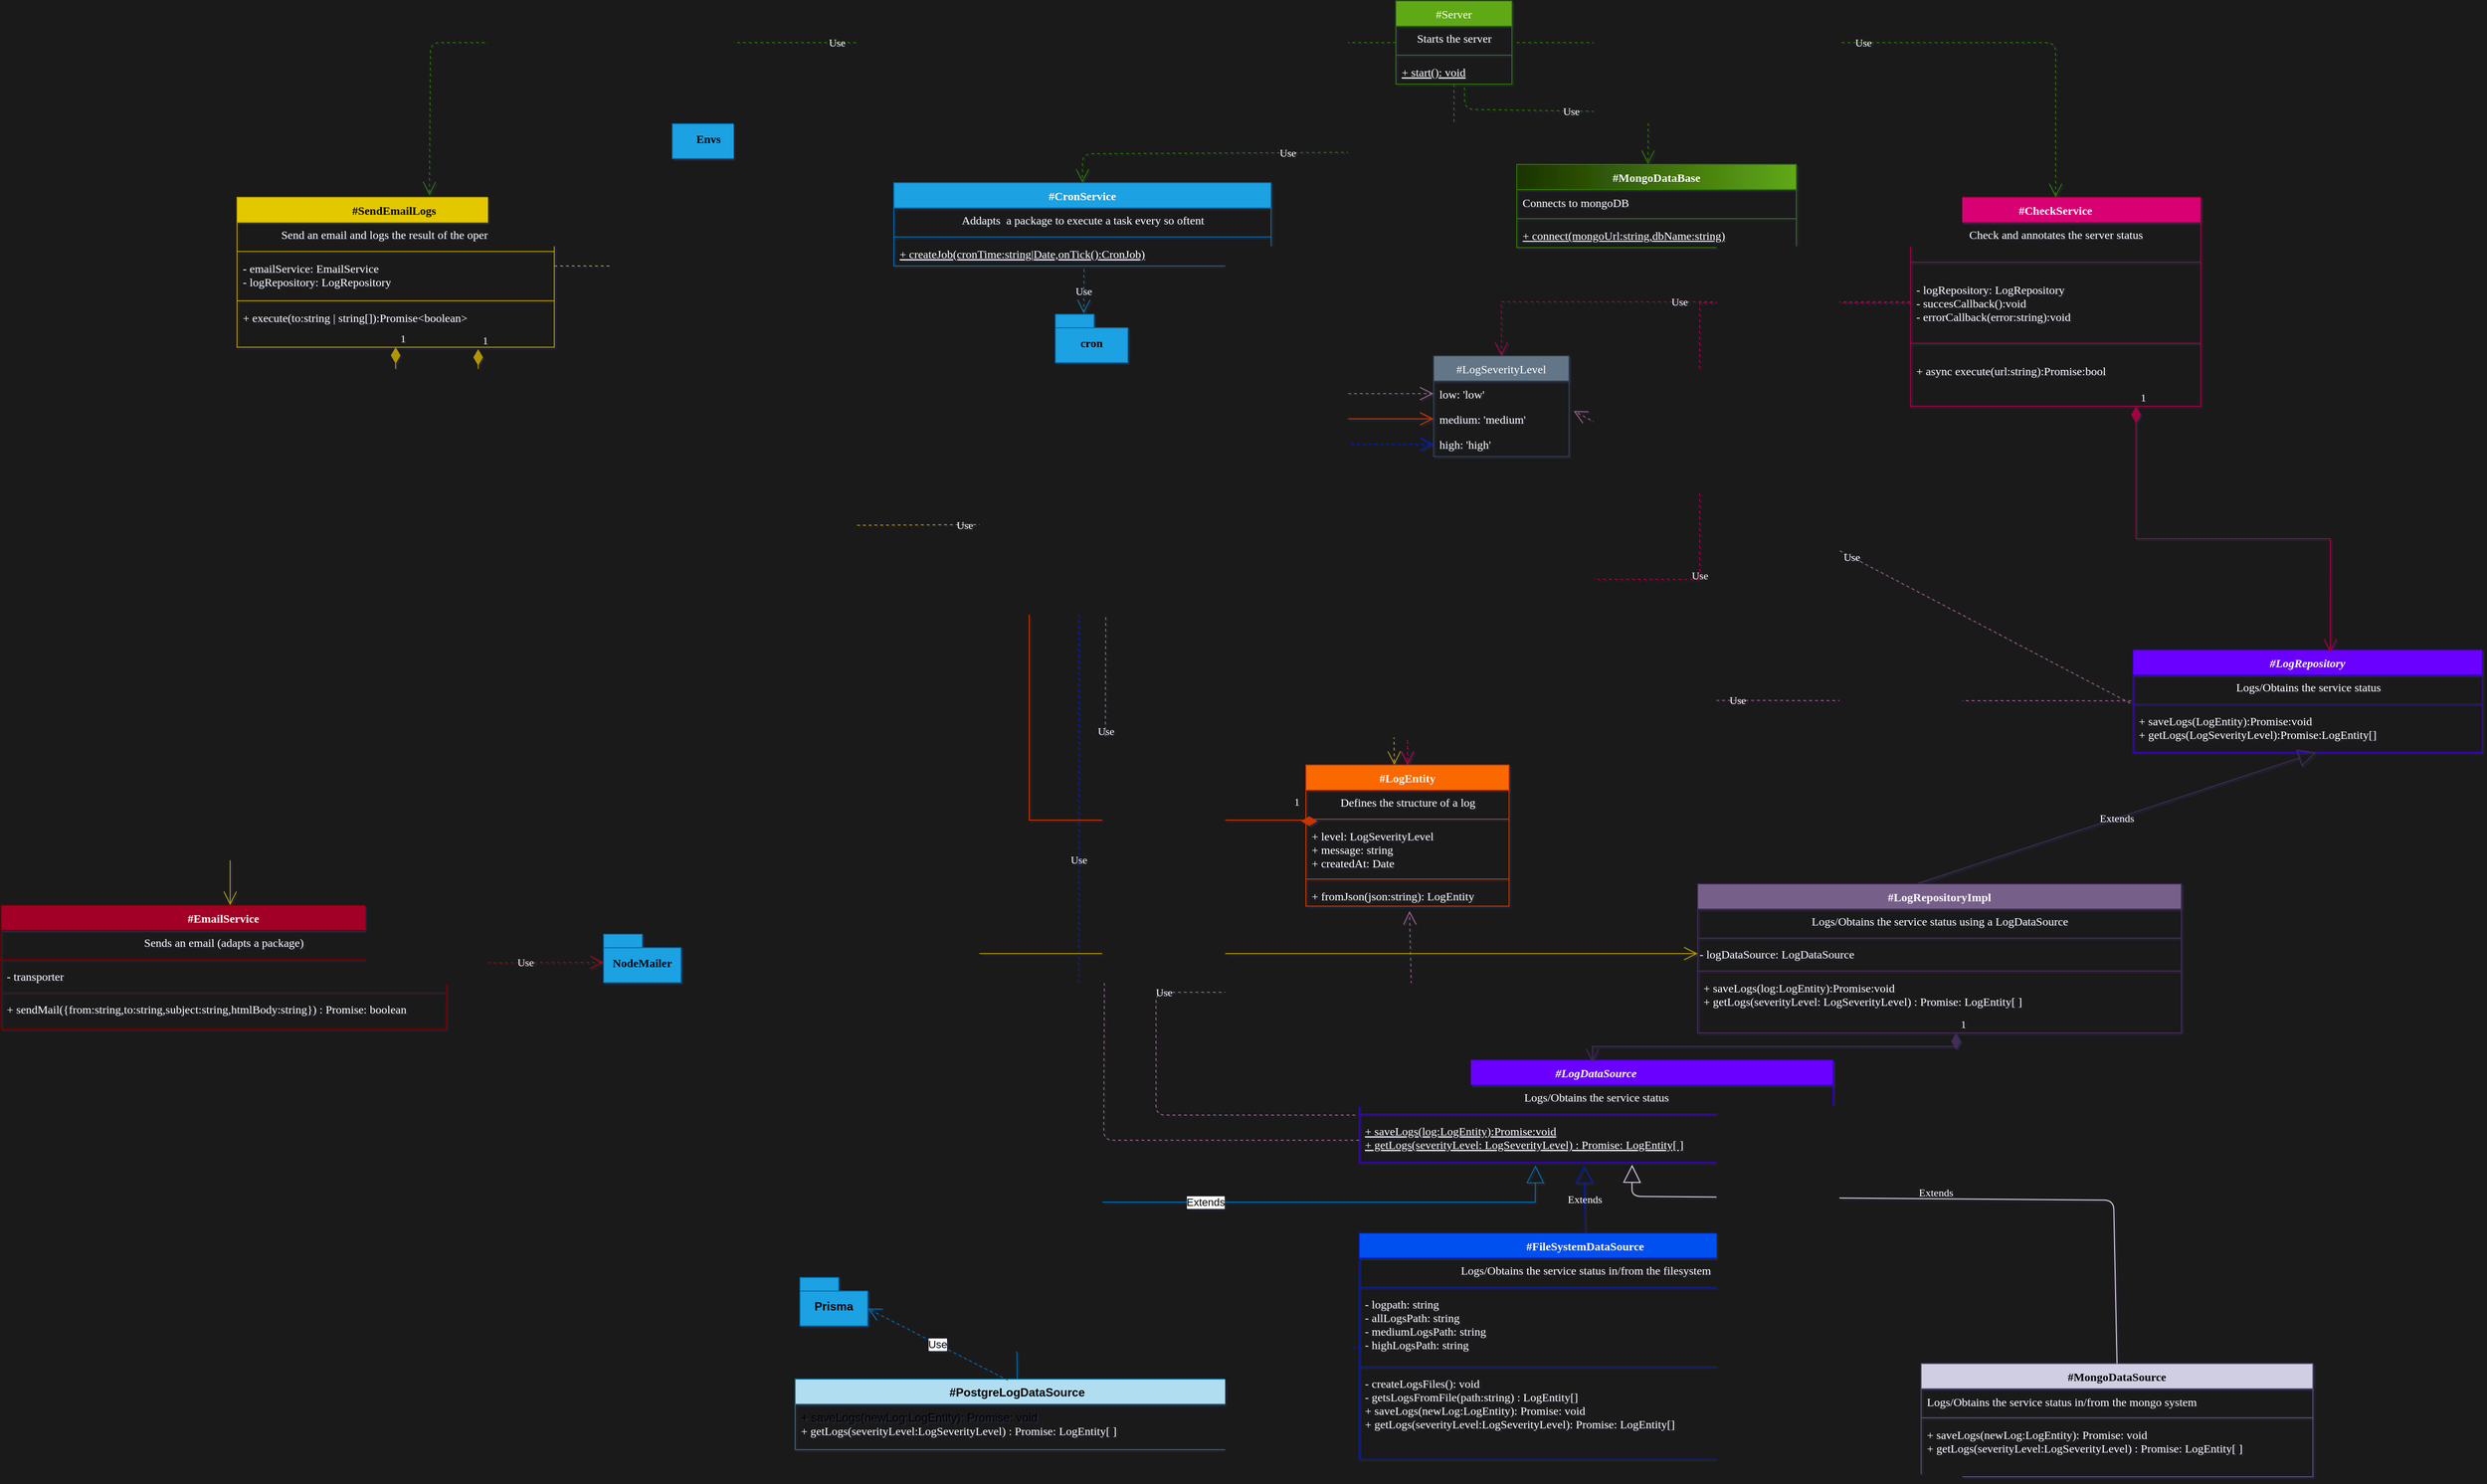 <mxfile version="23.0.2" type="device">
  <diagram id="Fn2GvNRN-7Ruor7nib-z" name="Page-1">
    <mxGraphModel dx="2338" dy="1322" grid="0" gridSize="10" guides="1" tooltips="1" connect="1" arrows="1" fold="1" page="1" pageScale="5" pageWidth="827" pageHeight="1169" background="#1A1A1A" math="0" shadow="1">
      <root>
        <mxCell id="0" />
        <mxCell id="1" parent="0" />
        <mxCell id="10" value="#Server" style="swimlane;fontStyle=0;align=center;verticalAlign=top;childLayout=stackLayout;horizontal=1;startSize=26;horizontalStack=0;resizeParent=1;resizeParentMax=0;resizeLast=0;collapsible=1;marginBottom=0;fontFamily=Poppins;swimlaneFillColor=none;fillColor=#60a917;strokeColor=#2D7600;fontColor=#FFFFFF;labelBackgroundColor=none;" parent="1" vertex="1">
          <mxGeometry x="1518" y="37" width="120" height="86" as="geometry" />
        </mxCell>
        <mxCell id="IJroMuunzUhZvWGr_YRf-91" value="Starts the server" style="text;html=1;align=center;verticalAlign=middle;resizable=0;points=[];autosize=1;strokeColor=none;fillColor=none;fontFamily=Poppins;labelBackgroundColor=none;fontColor=#FFFFFF;" parent="10" vertex="1">
          <mxGeometry y="26" width="120" height="26" as="geometry" />
        </mxCell>
        <mxCell id="12" value="" style="line;strokeWidth=1;align=left;verticalAlign=middle;spacingTop=-1;spacingLeft=3;spacingRight=3;rotatable=0;labelPosition=right;points=[];portConstraint=eastwest;fontFamily=Poppins;swimlaneFillColor=none;fontStyle=0;fontColor=#ffffff;labelBackgroundColor=none;fillColor=#60a917;strokeColor=#2D7600;" parent="10" vertex="1">
          <mxGeometry y="52" width="120" height="8" as="geometry" />
        </mxCell>
        <mxCell id="13" value="+ start(): void" style="text;align=left;verticalAlign=middle;spacingLeft=4;spacingRight=4;overflow=hidden;rotatable=0;points=[[0,0.5],[1,0.5]];portConstraint=eastwest;fontFamily=Poppins;swimlaneFillColor=none;fontStyle=4;fontColor=#FFFFFF;labelBackgroundColor=none;" parent="10" vertex="1">
          <mxGeometry y="60" width="120" height="26" as="geometry" />
        </mxCell>
        <mxCell id="18" value="#CronService" style="swimlane;fontStyle=1;align=center;verticalAlign=top;childLayout=stackLayout;horizontal=1;startSize=26;horizontalStack=0;resizeParent=1;resizeParentMax=0;resizeLast=0;collapsible=1;marginBottom=0;fontFamily=Poppins;swimlaneFillColor=none;fontColor=#ffffff;fillColor=#1ba1e2;strokeColor=#006EAF;labelBackgroundColor=none;" parent="1" vertex="1">
          <mxGeometry x="999" y="225" width="390" height="86" as="geometry" />
        </mxCell>
        <mxCell id="IJroMuunzUhZvWGr_YRf-92" value="Addapts&amp;nbsp; a package to execute a task every so oftent" style="text;html=1;align=center;verticalAlign=middle;resizable=0;points=[];autosize=1;strokeColor=none;fillColor=none;fontFamily=Poppins;labelBackgroundColor=none;fontColor=#FFFFFF;" parent="18" vertex="1">
          <mxGeometry y="26" width="390" height="26" as="geometry" />
        </mxCell>
        <mxCell id="19" value="" style="line;strokeWidth=1;align=left;verticalAlign=middle;spacingTop=-1;spacingLeft=3;spacingRight=3;rotatable=0;labelPosition=right;points=[];portConstraint=eastwest;fontFamily=Poppins;swimlaneFillColor=none;fontStyle=0;fontColor=#ffffff;labelBackgroundColor=none;fillColor=#1ba1e2;strokeColor=#006EAF;" parent="18" vertex="1">
          <mxGeometry y="52" width="390" height="8" as="geometry" />
        </mxCell>
        <mxCell id="20" value="+ createJob(cronTime:string|Date,onTick():CronJob)" style="text;align=left;verticalAlign=middle;spacingLeft=4;spacingRight=4;overflow=hidden;rotatable=0;points=[[0,0.5],[1,0.5]];portConstraint=eastwest;fontFamily=Poppins;swimlaneFillColor=none;fontStyle=4;fontColor=#FFFFFF;labelBackgroundColor=none;" parent="18" vertex="1">
          <mxGeometry y="60" width="390" height="26" as="geometry" />
        </mxCell>
        <mxCell id="CrihVLw94ubs6sPRbUDU-20" value="&lt;font&gt;Use&lt;/font&gt;" style="endArrow=open;endSize=12;dashed=1;html=1;fontFamily=Poppins;exitX=0.5;exitY=1;exitDx=0;exitDy=0;entryX=0.5;entryY=0;entryDx=0;entryDy=0;fontColor=#FFFFFF;fillColor=#60a917;strokeColor=#2D7600;labelBackgroundColor=none;" parent="1" source="10" target="18" edge="1">
          <mxGeometry width="160" relative="1" as="geometry">
            <mxPoint x="1465" y="510" as="sourcePoint" />
            <mxPoint x="1385" y="420" as="targetPoint" />
            <Array as="points">
              <mxPoint x="1578" y="193" />
              <mxPoint x="1194" y="195" />
            </Array>
          </mxGeometry>
        </mxCell>
        <mxCell id="CrihVLw94ubs6sPRbUDU-25" value="#CheckService" style="swimlane;fontStyle=1;align=center;verticalAlign=middle;childLayout=stackLayout;horizontal=1;startSize=26;horizontalStack=0;resizeParent=1;resizeParentMax=0;resizeLast=0;collapsible=1;marginBottom=0;fontFamily=Poppins;fillColor=#d80073;strokeColor=#A50040;labelBackgroundColor=none;fontColor=#FFFFFF;" parent="1" vertex="1">
          <mxGeometry x="2050" y="240" width="300" height="216" as="geometry" />
        </mxCell>
        <mxCell id="IJroMuunzUhZvWGr_YRf-109" value="Check and annotates the server status" style="text;html=1;align=center;verticalAlign=middle;resizable=0;points=[];autosize=1;strokeColor=none;fillColor=none;fontFamily=Poppins;labelBackgroundColor=none;fontColor=#FFFFFF;" parent="CrihVLw94ubs6sPRbUDU-25" vertex="1">
          <mxGeometry y="26" width="300" height="26" as="geometry" />
        </mxCell>
        <mxCell id="IJroMuunzUhZvWGr_YRf-111" value="" style="line;strokeWidth=1;align=left;verticalAlign=middle;spacingTop=-1;spacingLeft=3;spacingRight=3;rotatable=0;labelPosition=right;points=[];portConstraint=eastwest;fontFamily=Poppins;fontColor=#ffffff;labelBackgroundColor=none;fillColor=#d80073;strokeColor=#A50040;" parent="CrihVLw94ubs6sPRbUDU-25" vertex="1">
          <mxGeometry y="52" width="300" height="30" as="geometry" />
        </mxCell>
        <mxCell id="CrihVLw94ubs6sPRbUDU-26" value="- logRepository: LogRepository&#xa;- succesCallback():void&#xa;- errorCallback(error:string):void&#xa;" style="text;align=left;verticalAlign=top;spacingLeft=4;spacingRight=4;overflow=hidden;rotatable=0;points=[[0,0.5],[1,0.5]];portConstraint=eastwest;fontFamily=Poppins;fontColor=#FFFFFF;labelBackgroundColor=none;" parent="CrihVLw94ubs6sPRbUDU-25" vertex="1">
          <mxGeometry y="82" width="300" height="54" as="geometry" />
        </mxCell>
        <mxCell id="CrihVLw94ubs6sPRbUDU-27" value="" style="line;strokeWidth=1;align=left;verticalAlign=middle;spacingTop=-1;spacingLeft=3;spacingRight=3;rotatable=0;labelPosition=right;points=[];portConstraint=eastwest;fontFamily=Poppins;fontColor=#ffffff;labelBackgroundColor=none;fillColor=#d80073;strokeColor=#A50040;" parent="CrihVLw94ubs6sPRbUDU-25" vertex="1">
          <mxGeometry y="136" width="300" height="30" as="geometry" />
        </mxCell>
        <mxCell id="CrihVLw94ubs6sPRbUDU-28" value="+ async execute(url:string):Promise:bool " style="text;align=left;verticalAlign=top;spacingLeft=4;spacingRight=4;overflow=hidden;rotatable=0;points=[[0,0.5],[1,0.5]];portConstraint=eastwest;fontFamily=Poppins;fontColor=#FFFFFF;labelBackgroundColor=none;" parent="CrihVLw94ubs6sPRbUDU-25" vertex="1">
          <mxGeometry y="166" width="300" height="50" as="geometry" />
        </mxCell>
        <mxCell id="29" value="#LogRepository&#xa;" style="swimlane;fontStyle=3;align=center;verticalAlign=top;childLayout=stackLayout;horizontal=1;startSize=26;horizontalStack=0;resizeParent=1;resizeParentMax=0;resizeLast=0;collapsible=1;marginBottom=0;fontFamily=Poppins;fillColor=#6a00ff;fontColor=#FFFFFF;strokeColor=#3700CC;labelBackgroundColor=none;" parent="1" vertex="1">
          <mxGeometry x="2280" y="708" width="361" height="106" as="geometry" />
        </mxCell>
        <mxCell id="IJroMuunzUhZvWGr_YRf-113" value="Logs/Obtains the service status" style="text;html=1;align=center;verticalAlign=middle;resizable=0;points=[];autosize=1;strokeColor=none;fillColor=none;fontFamily=Poppins;labelBackgroundColor=none;fontColor=#FFFFFF;" parent="29" vertex="1">
          <mxGeometry y="26" width="361" height="26" as="geometry" />
        </mxCell>
        <mxCell id="31" value="" style="line;strokeWidth=1;align=left;verticalAlign=middle;spacingTop=-1;spacingLeft=3;spacingRight=3;rotatable=0;labelPosition=right;points=[];portConstraint=eastwest;fontFamily=Poppins;fontColor=#ffffff;labelBackgroundColor=none;fillColor=#6a00ff;strokeColor=#3700CC;" parent="29" vertex="1">
          <mxGeometry y="52" width="361" height="8" as="geometry" />
        </mxCell>
        <mxCell id="32" value="+ saveLogs(LogEntity):Promise:void&#xa;+ getLogs(LogSeverityLevel):Promise:LogEntity[]" style="text;align=left;verticalAlign=top;spacingLeft=4;spacingRight=4;overflow=hidden;rotatable=0;points=[[0,0.5],[1,0.5]];portConstraint=eastwest;fontFamily=Poppins;fontColor=#FFFFFF;labelBackgroundColor=none;" parent="29" vertex="1">
          <mxGeometry y="60" width="361" height="46" as="geometry" />
        </mxCell>
        <mxCell id="33" value="#LogEntity" style="swimlane;fontStyle=1;align=center;verticalAlign=top;childLayout=stackLayout;horizontal=1;startSize=26;horizontalStack=0;resizeParent=1;resizeParentMax=0;resizeLast=0;collapsible=1;marginBottom=0;fontFamily=Poppins;fontColor=#FFFFFF;fillColor=#fa6800;strokeColor=#C73500;labelBackgroundColor=none;" parent="1" vertex="1">
          <mxGeometry x="1425" y="827" width="210" height="146" as="geometry">
            <mxRectangle x="1240" y="790" width="110" height="30" as="alternateBounds" />
          </mxGeometry>
        </mxCell>
        <mxCell id="IJroMuunzUhZvWGr_YRf-120" value="Defines the structure of a log" style="text;html=1;align=center;verticalAlign=middle;resizable=0;points=[];autosize=1;strokeColor=none;fillColor=none;fontFamily=Poppins;labelBackgroundColor=none;fontColor=#FFFFFF;" parent="33" vertex="1">
          <mxGeometry y="26" width="210" height="26" as="geometry" />
        </mxCell>
        <mxCell id="IJroMuunzUhZvWGr_YRf-121" value="" style="line;strokeWidth=1;align=left;verticalAlign=middle;spacingTop=-1;spacingLeft=3;spacingRight=3;rotatable=0;labelPosition=right;points=[];portConstraint=eastwest;fontFamily=Poppins;fontColor=#000000;labelBackgroundColor=none;fillColor=#fa6800;strokeColor=#C73500;" parent="33" vertex="1">
          <mxGeometry y="52" width="210" height="8" as="geometry" />
        </mxCell>
        <mxCell id="34" value="+ level: LogSeverityLevel&#xa;+ message: string&#xa;+ createdAt: Date " style="text;align=left;verticalAlign=top;spacingLeft=4;spacingRight=4;overflow=hidden;rotatable=0;points=[[0,0.5],[1,0.5]];portConstraint=eastwest;fontFamily=Poppins;fontColor=#FFFFFF;labelBackgroundColor=none;" parent="33" vertex="1">
          <mxGeometry y="60" width="210" height="54" as="geometry" />
        </mxCell>
        <mxCell id="35" value="" style="line;strokeWidth=1;align=left;verticalAlign=middle;spacingTop=-1;spacingLeft=3;spacingRight=3;rotatable=0;labelPosition=right;points=[];portConstraint=eastwest;fontFamily=Poppins;fontColor=#000000;labelBackgroundColor=none;fillColor=#fa6800;strokeColor=#C73500;" parent="33" vertex="1">
          <mxGeometry y="114" width="210" height="8" as="geometry" />
        </mxCell>
        <mxCell id="36" value="+ fromJson(json:string): LogEntity" style="text;align=left;verticalAlign=top;spacingLeft=4;spacingRight=4;overflow=hidden;rotatable=0;points=[[0,0.5],[1,0.5]];portConstraint=eastwest;fontFamily=Poppins;fontColor=#FFFFFF;labelBackgroundColor=none;" parent="33" vertex="1">
          <mxGeometry y="122" width="210" height="24" as="geometry" />
        </mxCell>
        <mxCell id="37" value="&lt;font style=&quot;&quot;&gt;Use&lt;/font&gt;" style="endArrow=open;endSize=12;dashed=1;html=1;exitX=-0.005;exitY=1.023;exitDx=0;exitDy=0;entryX=0.5;entryY=0;entryDx=0;entryDy=0;fontFamily=Poppins;fontColor=#FFFFFF;fillColor=#e6d0de;strokeColor=#996185;labelBackgroundColor=none;gradientColor=#d5739d;exitPerimeter=0;" parent="1" source="IJroMuunzUhZvWGr_YRf-113" target="33" edge="1">
          <mxGeometry width="160" relative="1" as="geometry">
            <mxPoint x="1775" y="780" as="sourcePoint" />
            <mxPoint x="1580" y="820" as="targetPoint" />
            <Array as="points">
              <mxPoint x="1530" y="760" />
            </Array>
          </mxGeometry>
        </mxCell>
        <mxCell id="39" value="#LogSeverityLevel" style="swimlane;fontStyle=0;childLayout=stackLayout;horizontal=1;startSize=26;horizontalStack=0;resizeParent=1;resizeParentMax=0;resizeLast=0;collapsible=1;marginBottom=0;fontFamily=Poppins;align=center;fillColor=#647687;strokeColor=#314354;fontColor=#FFFFFF;labelBackgroundColor=none;" parent="1" vertex="1">
          <mxGeometry x="1557" y="404" width="140" height="104" as="geometry">
            <mxRectangle x="1200" y="608" width="160" height="30" as="alternateBounds" />
          </mxGeometry>
        </mxCell>
        <mxCell id="40" value="low: &#39;low&#39;" style="text;align=left;verticalAlign=top;spacingLeft=4;spacingRight=4;overflow=hidden;rotatable=0;points=[[0,0.5],[1,0.5]];portConstraint=eastwest;fontFamily=Poppins;fontColor=#FFFFFF;labelBackgroundColor=none;" parent="39" vertex="1">
          <mxGeometry y="26" width="140" height="26" as="geometry" />
        </mxCell>
        <mxCell id="41" value="medium: &#39;medium&#39;" style="text;align=left;verticalAlign=top;spacingLeft=4;spacingRight=4;overflow=hidden;rotatable=0;points=[[0,0.5],[1,0.5]];portConstraint=eastwest;fontFamily=Poppins;fontColor=#FFFFFF;labelBackgroundColor=none;" parent="39" vertex="1">
          <mxGeometry y="52" width="140" height="26" as="geometry" />
        </mxCell>
        <mxCell id="42" value="high: &#39;high&#39;" style="text;align=left;verticalAlign=top;spacingLeft=4;spacingRight=4;overflow=hidden;rotatable=0;points=[[0,0.5],[1,0.5]];portConstraint=eastwest;fontFamily=Poppins;fontColor=#FFFFFF;labelBackgroundColor=none;" parent="39" vertex="1">
          <mxGeometry y="78" width="140" height="26" as="geometry" />
        </mxCell>
        <mxCell id="54" value="&lt;font&gt;Use&lt;/font&gt;" style="endArrow=open;endSize=12;dashed=1;html=1;entryX=1.034;entryY=1.192;entryDx=0;entryDy=0;entryPerimeter=0;fontFamily=Poppins;fontColor=#FFFFFF;fillColor=#e6d0de;strokeColor=#996185;labelBackgroundColor=none;gradientColor=#d5739d;" parent="1" target="40" edge="1">
          <mxGeometry width="160" relative="1" as="geometry">
            <mxPoint x="2277" y="763" as="sourcePoint" />
            <mxPoint x="1360" y="780" as="targetPoint" />
          </mxGeometry>
        </mxCell>
        <mxCell id="61" value="#LogRepositoryImpl" style="swimlane;fontStyle=1;align=center;verticalAlign=top;childLayout=stackLayout;horizontal=1;startSize=26;horizontalStack=0;resizeParent=1;resizeParentMax=0;resizeLast=0;collapsible=1;marginBottom=0;fontFamily=Poppins;fillColor=#76608a;strokeColor=#432D57;fontColor=#FFFFFF;labelBackgroundColor=none;" parent="1" vertex="1">
          <mxGeometry x="1830" y="950" width="500" height="154" as="geometry">
            <mxRectangle x="1470" y="799" width="170" height="30" as="alternateBounds" />
          </mxGeometry>
        </mxCell>
        <mxCell id="IJroMuunzUhZvWGr_YRf-115" value="Logs/Obtains&amp;nbsp;the service status using a LogDataSource" style="text;html=1;align=center;verticalAlign=middle;resizable=0;points=[];autosize=1;strokeColor=none;fillColor=none;fontFamily=Poppins;labelBackgroundColor=none;fontColor=#FFFFFF;" parent="61" vertex="1">
          <mxGeometry y="26" width="500" height="26" as="geometry" />
        </mxCell>
        <mxCell id="IJroMuunzUhZvWGr_YRf-116" value="" style="line;strokeWidth=1;align=left;verticalAlign=middle;spacingTop=-1;spacingLeft=3;spacingRight=3;rotatable=0;labelPosition=right;points=[];portConstraint=eastwest;fontFamily=Poppins;fontColor=#ffffff;labelBackgroundColor=none;fillColor=#76608a;strokeColor=#432D57;" parent="61" vertex="1">
          <mxGeometry y="52" width="500" height="8" as="geometry" />
        </mxCell>
        <mxCell id="IJroMuunzUhZvWGr_YRf-114" value="- logDataSource: LogDataSource" style="text;html=1;align=left;verticalAlign=middle;resizable=0;points=[];autosize=1;strokeColor=none;fillColor=none;fontFamily=Poppins;labelBackgroundColor=none;fontColor=#FFFFFF;" parent="61" vertex="1">
          <mxGeometry y="60" width="500" height="26" as="geometry" />
        </mxCell>
        <mxCell id="63" value="" style="line;strokeWidth=1;align=left;verticalAlign=middle;spacingTop=-1;spacingLeft=3;spacingRight=3;rotatable=0;labelPosition=right;points=[];portConstraint=eastwest;fontFamily=Poppins;fontColor=#ffffff;labelBackgroundColor=none;fillColor=#76608a;strokeColor=#432D57;" parent="61" vertex="1">
          <mxGeometry y="86" width="500" height="8" as="geometry" />
        </mxCell>
        <mxCell id="64" value="+ saveLogs(log:LogEntity):Promise:void&#xa;+ getLogs(severityLevel: LogSeverityLevel) : Promise: LogEntity[ ]" style="text;align=left;verticalAlign=top;spacingLeft=4;spacingRight=4;overflow=hidden;rotatable=0;points=[[0,0.5],[1,0.5]];portConstraint=eastwest;fontFamily=Poppins;fontColor=#FFFFFF;labelBackgroundColor=none;" parent="61" vertex="1">
          <mxGeometry y="94" width="500" height="60" as="geometry" />
        </mxCell>
        <mxCell id="66" value="&lt;font&gt;Extends&lt;/font&gt;" style="endArrow=block;endSize=16;endFill=0;html=1;exitX=0.452;exitY=0;exitDx=0;exitDy=0;exitPerimeter=0;fontFamily=Poppins;fontColor=#FFFFFF;fillColor=#76608a;strokeColor=#432D57;labelBackgroundColor=none;entryX=0.524;entryY=1;entryDx=0;entryDy=0;entryPerimeter=0;" parent="1" source="61" target="32" edge="1">
          <mxGeometry width="160" relative="1" as="geometry">
            <mxPoint x="1740" y="750" as="sourcePoint" />
            <mxPoint x="2461" y="816" as="targetPoint" />
          </mxGeometry>
        </mxCell>
        <mxCell id="73" value="#LogDataSource" style="swimlane;fontStyle=3;align=center;verticalAlign=top;childLayout=stackLayout;horizontal=1;startSize=26;horizontalStack=0;resizeParent=1;resizeParentMax=0;resizeLast=0;collapsible=1;marginBottom=0;fontFamily=Poppins;fillColor=#6a00ff;fontColor=#FFFFFF;strokeColor=#3700CC;labelBackgroundColor=none;" parent="1" vertex="1">
          <mxGeometry x="1480" y="1132" width="490" height="106" as="geometry">
            <mxRectangle x="1447.5" y="950" width="140" height="30" as="alternateBounds" />
          </mxGeometry>
        </mxCell>
        <mxCell id="IJroMuunzUhZvWGr_YRf-117" value="Logs/Obtains&amp;nbsp;the service status" style="text;html=1;align=center;verticalAlign=middle;resizable=0;points=[];autosize=1;strokeColor=none;fillColor=none;fontFamily=Poppins;labelBackgroundColor=none;fontColor=#FFFFFF;" parent="73" vertex="1">
          <mxGeometry y="26" width="490" height="26" as="geometry" />
        </mxCell>
        <mxCell id="75" value="" style="line;strokeWidth=1;align=left;verticalAlign=middle;spacingTop=-1;spacingLeft=3;spacingRight=3;rotatable=0;labelPosition=right;points=[];portConstraint=eastwest;fontFamily=Poppins;fontColor=#ffffff;labelBackgroundColor=none;fillColor=#6a00ff;strokeColor=#3700CC;" parent="73" vertex="1">
          <mxGeometry y="52" width="490" height="8" as="geometry" />
        </mxCell>
        <mxCell id="76" value="+ saveLogs(log:LogEntity):Promise:void&#xa;+ getLogs(severityLevel: LogSeverityLevel) : Promise: LogEntity[ ]" style="text;align=left;verticalAlign=top;spacingLeft=4;spacingRight=4;overflow=hidden;rotatable=0;points=[[0,0.5],[1,0.5]];portConstraint=eastwest;fontFamily=Poppins;fontColor=#FFFFFF;labelBackgroundColor=none;fontStyle=4" parent="73" vertex="1">
          <mxGeometry y="60" width="490" height="46" as="geometry" />
        </mxCell>
        <mxCell id="78" value="&lt;font&gt;Use&lt;/font&gt;" style="endArrow=open;endSize=12;dashed=1;html=1;fontFamily=Poppins;fontColor=#FFFFFF;fillColor=#e6d0de;strokeColor=#996185;labelBackgroundColor=none;gradientColor=#d5739d;entryX=0.51;entryY=1.208;entryDx=0;entryDy=0;entryPerimeter=0;" parent="1" target="36" edge="1">
          <mxGeometry width="160" relative="1" as="geometry">
            <mxPoint x="1476" y="1189" as="sourcePoint" />
            <mxPoint x="1270" y="1039" as="targetPoint" />
            <Array as="points">
              <mxPoint x="1270" y="1189" />
              <mxPoint x="1270" y="1062" />
              <mxPoint x="1534" y="1062" />
            </Array>
          </mxGeometry>
        </mxCell>
        <mxCell id="80" value="#FileSystemDataSource" style="swimlane;fontStyle=1;align=center;verticalAlign=top;childLayout=stackLayout;horizontal=1;startSize=26;horizontalStack=0;resizeParent=1;resizeParentMax=0;resizeLast=0;collapsible=1;marginBottom=0;fontFamily=Poppins;fontColor=#FFFFFF;fillColor=#0050ef;strokeColor=#001DBC;labelBackgroundColor=none;" parent="1" vertex="1">
          <mxGeometry x="1480" y="1311" width="467.5" height="234" as="geometry">
            <mxRectangle x="1458.75" y="1080" width="190" height="30" as="alternateBounds" />
          </mxGeometry>
        </mxCell>
        <mxCell id="IJroMuunzUhZvWGr_YRf-118" value="Logs/Obtains&amp;nbsp;the service status in/from the filesystem" style="text;html=1;align=center;verticalAlign=middle;resizable=0;points=[];autosize=1;strokeColor=none;fillColor=none;fontFamily=Poppins;labelBackgroundColor=none;fontColor=#FFFFFF;" parent="80" vertex="1">
          <mxGeometry y="26" width="467.5" height="26" as="geometry" />
        </mxCell>
        <mxCell id="IJroMuunzUhZvWGr_YRf-119" value="" style="line;strokeWidth=1;align=left;verticalAlign=middle;spacingTop=-1;spacingLeft=3;spacingRight=3;rotatable=0;labelPosition=right;points=[];portConstraint=eastwest;fontFamily=Poppins;fontColor=#ffffff;labelBackgroundColor=none;fillColor=#0050ef;strokeColor=#001DBC;" parent="80" vertex="1">
          <mxGeometry y="52" width="467.5" height="8" as="geometry" />
        </mxCell>
        <mxCell id="81" value="- logpath: string&#xa;- allLogsPath: string&#xa;- mediumLogsPath: string&#xa;- highLogsPath: string" style="text;align=left;verticalAlign=top;spacingLeft=4;spacingRight=4;overflow=hidden;rotatable=0;points=[[0,0.5],[1,0.5]];portConstraint=eastwest;fontFamily=Poppins;fontColor=#FFFFFF;labelBackgroundColor=none;" parent="80" vertex="1">
          <mxGeometry y="60" width="467.5" height="74" as="geometry" />
        </mxCell>
        <mxCell id="82" value="" style="line;strokeWidth=1;align=left;verticalAlign=middle;spacingTop=-1;spacingLeft=3;spacingRight=3;rotatable=0;labelPosition=right;points=[];portConstraint=eastwest;fontFamily=Poppins;fontColor=#ffffff;labelBackgroundColor=none;fillColor=#0050ef;strokeColor=#001DBC;" parent="80" vertex="1">
          <mxGeometry y="134" width="467.5" height="8" as="geometry" />
        </mxCell>
        <mxCell id="83" value="- createLogsFiles(): void&#xa;- getsLogsFromFile(path:string) : LogEntity[]&#xa;+ saveLogs(newLog:LogEntity): Promise: void&#xa;+ getLogs(severityLevel:LogSeverityLevel): Promise: LogEntity[]" style="text;align=left;verticalAlign=top;spacingLeft=4;spacingRight=4;overflow=hidden;rotatable=0;points=[[0,0.5],[1,0.5]];portConstraint=eastwest;fontFamily=Poppins;fontColor=#FFFFFF;labelBackgroundColor=none;" parent="80" vertex="1">
          <mxGeometry y="142" width="467.5" height="92" as="geometry" />
        </mxCell>
        <mxCell id="84" value="&lt;font&gt;Extends&lt;/font&gt;" style="endArrow=block;endSize=16;endFill=0;html=1;exitX=0.5;exitY=0;exitDx=0;exitDy=0;fontFamily=Poppins;fontColor=#FFFFFF;fillColor=#0050ef;strokeColor=#001DBC;labelBackgroundColor=none;entryX=0.474;entryY=1.064;entryDx=0;entryDy=0;entryPerimeter=0;" parent="1" source="80" target="76" edge="1">
          <mxGeometry x="0.006" width="160" relative="1" as="geometry">
            <mxPoint x="1841.56" y="1160" as="sourcePoint" />
            <mxPoint x="1693" y="1031" as="targetPoint" />
            <mxPoint as="offset" />
          </mxGeometry>
        </mxCell>
        <mxCell id="85" value="&lt;font&gt;Use&lt;/font&gt;" style="endArrow=open;endSize=12;dashed=1;html=1;fontFamily=Poppins;entryX=0;entryY=0.5;entryDx=0;entryDy=0;fontColor=#FFFFFF;fillColor=#0050ef;strokeColor=#001DBC;labelBackgroundColor=none;exitX=0.003;exitY=0.781;exitDx=0;exitDy=0;exitPerimeter=0;" parent="1" source="81" target="42" edge="1">
          <mxGeometry x="-0.0" width="160" relative="1" as="geometry">
            <mxPoint x="1438" y="1419" as="sourcePoint" />
            <mxPoint x="1210" y="770" as="targetPoint" />
            <Array as="points">
              <mxPoint x="1189" y="1429" />
              <mxPoint x="1190" y="770" />
              <mxPoint x="1190" y="495" />
            </Array>
            <mxPoint as="offset" />
          </mxGeometry>
        </mxCell>
        <mxCell id="88" value="&lt;font&gt;Use&lt;/font&gt;" style="endArrow=open;endSize=12;dashed=1;html=1;fontFamily=Poppins;exitX=0;exitY=0.5;exitDx=0;exitDy=0;fontColor=#FFFFFF;fillColor=#e6d0de;strokeColor=#996185;labelBackgroundColor=none;gradientColor=#d5739d;entryX=0;entryY=0.5;entryDx=0;entryDy=0;" parent="1" source="76" target="40" edge="1">
          <mxGeometry width="160" relative="1" as="geometry">
            <mxPoint x="1317.29" y="1055.19" as="sourcePoint" />
            <mxPoint x="1270" y="730" as="targetPoint" />
            <Array as="points">
              <mxPoint x="1216" y="1215" />
              <mxPoint x="1219" y="443" />
            </Array>
          </mxGeometry>
        </mxCell>
        <mxCell id="mai8Ruu2bd_SIv4dtioc-96" value="#EmailService" style="swimlane;fontStyle=1;align=center;verticalAlign=top;childLayout=stackLayout;horizontal=1;startSize=26;horizontalStack=0;resizeParent=1;resizeParentMax=0;resizeLast=0;collapsible=1;marginBottom=0;whiteSpace=wrap;html=1;fillColor=#a20025;fontColor=#FFFFFF;strokeColor=#6F0000;labelBackgroundColor=none;fontFamily=Poppins;" parent="1" vertex="1">
          <mxGeometry x="76" y="972" width="460" height="128" as="geometry" />
        </mxCell>
        <mxCell id="IJroMuunzUhZvWGr_YRf-125" value="Sends an email (adapts a package)" style="text;html=1;align=center;verticalAlign=middle;resizable=0;points=[];autosize=1;strokeColor=none;fillColor=none;fontFamily=Poppins;labelBackgroundColor=none;fontColor=#FFFFFF;" parent="mai8Ruu2bd_SIv4dtioc-96" vertex="1">
          <mxGeometry y="26" width="460" height="26" as="geometry" />
        </mxCell>
        <mxCell id="IJroMuunzUhZvWGr_YRf-126" value="" style="line;strokeWidth=1;fillColor=none;align=left;verticalAlign=middle;spacingTop=-1;spacingLeft=3;spacingRight=3;rotatable=0;labelPosition=right;points=[];portConstraint=eastwest;strokeColor=inherit;labelBackgroundColor=none;fontColor=#FFFFFF;fontFamily=Poppins;" parent="mai8Ruu2bd_SIv4dtioc-96" vertex="1">
          <mxGeometry y="52" width="460" height="8" as="geometry" />
        </mxCell>
        <mxCell id="mai8Ruu2bd_SIv4dtioc-97" value="&lt;font&gt;- transporter&lt;/font&gt;" style="text;strokeColor=none;fillColor=none;align=left;verticalAlign=top;spacingLeft=4;spacingRight=4;overflow=hidden;rotatable=0;points=[[0,0.5],[1,0.5]];portConstraint=eastwest;whiteSpace=wrap;html=1;labelBackgroundColor=none;fontColor=#FFFFFF;fontFamily=Poppins;" parent="mai8Ruu2bd_SIv4dtioc-96" vertex="1">
          <mxGeometry y="60" width="460" height="26" as="geometry" />
        </mxCell>
        <mxCell id="mai8Ruu2bd_SIv4dtioc-98" value="" style="line;strokeWidth=1;fillColor=none;align=left;verticalAlign=middle;spacingTop=-1;spacingLeft=3;spacingRight=3;rotatable=0;labelPosition=right;points=[];portConstraint=eastwest;strokeColor=inherit;labelBackgroundColor=none;fontColor=#FFFFFF;fontFamily=Poppins;" parent="mai8Ruu2bd_SIv4dtioc-96" vertex="1">
          <mxGeometry y="86" width="460" height="8" as="geometry" />
        </mxCell>
        <mxCell id="mai8Ruu2bd_SIv4dtioc-99" value="&lt;font&gt;+ sendMail({from:string,to:string,subject:string,htmlBody:string}) : Promise: boolean&lt;/font&gt;" style="text;strokeColor=none;fillColor=none;align=left;verticalAlign=top;spacingLeft=4;spacingRight=4;overflow=hidden;rotatable=0;points=[[0,0.5],[1,0.5]];portConstraint=eastwest;whiteSpace=wrap;html=1;labelBackgroundColor=none;fontColor=#FFFFFF;fontFamily=Poppins;" parent="mai8Ruu2bd_SIv4dtioc-96" vertex="1">
          <mxGeometry y="94" width="460" height="34" as="geometry" />
        </mxCell>
        <mxCell id="spn_hAx5jOs_Cid0xkvT-96" value="&lt;font color=&quot;#000000&quot;&gt;#SendEmailLogs&amp;nbsp;&lt;/font&gt;" style="swimlane;fontStyle=1;align=center;verticalAlign=top;childLayout=stackLayout;horizontal=1;startSize=26;horizontalStack=0;resizeParent=1;resizeParentMax=0;resizeLast=0;collapsible=1;marginBottom=0;whiteSpace=wrap;html=1;fillColor=#e3c800;fontColor=#FFFFFF;strokeColor=#B09500;shadow=0;rounded=0;glass=0;labelBackgroundColor=none;fontFamily=Poppins;" parent="1" vertex="1">
          <mxGeometry x="320" y="240" width="328" height="155" as="geometry" />
        </mxCell>
        <mxCell id="IJroMuunzUhZvWGr_YRf-123" value="Send an email and logs the result of the operation" style="text;html=1;align=center;verticalAlign=middle;resizable=0;points=[];autosize=1;strokeColor=none;fillColor=none;fontFamily=Poppins;labelBackgroundColor=none;fontColor=#FFFFFF;" parent="spn_hAx5jOs_Cid0xkvT-96" vertex="1">
          <mxGeometry y="26" width="328" height="26" as="geometry" />
        </mxCell>
        <mxCell id="IJroMuunzUhZvWGr_YRf-124" value="" style="line;strokeWidth=1;fillColor=none;align=left;verticalAlign=middle;spacingTop=-1;spacingLeft=3;spacingRight=3;rotatable=0;labelPosition=right;points=[];portConstraint=eastwest;strokeColor=inherit;labelBackgroundColor=none;fontColor=#FFFFFF;fontFamily=Poppins;" parent="spn_hAx5jOs_Cid0xkvT-96" vertex="1">
          <mxGeometry y="52" width="328" height="8" as="geometry" />
        </mxCell>
        <mxCell id="spn_hAx5jOs_Cid0xkvT-97" value="- emailService: EmailService&lt;br&gt;- logRepository: LogRepository" style="text;strokeColor=none;fillColor=none;align=left;verticalAlign=top;spacingLeft=4;spacingRight=4;overflow=hidden;rotatable=0;points=[[0,0.5],[1,0.5]];portConstraint=eastwest;whiteSpace=wrap;html=1;labelBackgroundColor=none;fontColor=#FFFFFF;fontFamily=Poppins;" parent="spn_hAx5jOs_Cid0xkvT-96" vertex="1">
          <mxGeometry y="60" width="328" height="43" as="geometry" />
        </mxCell>
        <mxCell id="spn_hAx5jOs_Cid0xkvT-98" value="" style="line;strokeWidth=1;fillColor=none;align=left;verticalAlign=middle;spacingTop=-1;spacingLeft=3;spacingRight=3;rotatable=0;labelPosition=right;points=[];portConstraint=eastwest;strokeColor=inherit;labelBackgroundColor=none;fontColor=#FFFFFF;fontFamily=Poppins;" parent="spn_hAx5jOs_Cid0xkvT-96" vertex="1">
          <mxGeometry y="103" width="328" height="8" as="geometry" />
        </mxCell>
        <mxCell id="spn_hAx5jOs_Cid0xkvT-99" value="+ execute(to:string | string[]):Promise&amp;lt;boolean&amp;gt;" style="text;strokeColor=none;fillColor=none;align=left;verticalAlign=top;spacingLeft=4;spacingRight=4;overflow=hidden;rotatable=0;points=[[0,0.5],[1,0.5]];portConstraint=eastwest;whiteSpace=wrap;html=1;labelBackgroundColor=none;fontColor=#FFFFFF;fontFamily=Poppins;" parent="spn_hAx5jOs_Cid0xkvT-96" vertex="1">
          <mxGeometry y="111" width="328" height="44" as="geometry" />
        </mxCell>
        <mxCell id="spn_hAx5jOs_Cid0xkvT-105" value="1" style="endArrow=open;html=1;endSize=12;startArrow=diamondThin;startSize=14;startFill=1;edgeStyle=orthogonalEdgeStyle;align=left;verticalAlign=bottom;rounded=0;entryX=0.492;entryY=0.024;entryDx=0;entryDy=0;entryPerimeter=0;exitX=0.534;exitY=1.004;exitDx=0;exitDy=0;exitPerimeter=0;fillColor=#76608a;strokeColor=#432D57;labelBackgroundColor=none;fontFamily=Poppins;fontColor=#FFFFFF;" parent="1" source="64" target="73" edge="1">
          <mxGeometry x="-1" y="3" relative="1" as="geometry">
            <mxPoint x="1694" y="893" as="sourcePoint" />
            <mxPoint x="1779" y="933" as="targetPoint" />
          </mxGeometry>
        </mxCell>
        <mxCell id="spn_hAx5jOs_Cid0xkvT-108" value="1" style="endArrow=open;html=1;endSize=12;startArrow=diamondThin;startSize=14;startFill=1;edgeStyle=orthogonalEdgeStyle;align=left;verticalAlign=bottom;rounded=0;entryX=0.565;entryY=0.028;entryDx=0;entryDy=0;entryPerimeter=0;exitX=0.777;exitY=1.005;exitDx=0;exitDy=0;exitPerimeter=0;fillColor=#d80073;strokeColor=#A50040;labelBackgroundColor=none;fontFamily=Poppins;fontColor=#FFFFFF;" parent="1" source="CrihVLw94ubs6sPRbUDU-28" target="29" edge="1">
          <mxGeometry x="-1" y="3" relative="1" as="geometry">
            <mxPoint x="1878" y="572" as="sourcePoint" />
            <mxPoint x="1556.92" y="617" as="targetPoint" />
            <Array as="points">
              <mxPoint x="2283" y="593" />
              <mxPoint x="2484" y="593" />
            </Array>
          </mxGeometry>
        </mxCell>
        <mxCell id="spn_hAx5jOs_Cid0xkvT-110" value="1" style="endArrow=open;html=1;endSize=12;startArrow=diamondThin;startSize=14;startFill=1;edgeStyle=orthogonalEdgeStyle;align=left;verticalAlign=bottom;rounded=0;entryX=0.515;entryY=0;entryDx=0;entryDy=0;entryPerimeter=0;exitX=0.5;exitY=1;exitDx=0;exitDy=0;fillColor=#e3c800;strokeColor=#B09500;labelBackgroundColor=none;fontColor=#FFFFFF;fontFamily=Poppins;" parent="1" source="spn_hAx5jOs_Cid0xkvT-96" target="mai8Ruu2bd_SIv4dtioc-96" edge="1">
          <mxGeometry x="-1" y="3" relative="1" as="geometry">
            <mxPoint x="821" y="893" as="sourcePoint" />
            <mxPoint x="977" y="893" as="targetPoint" />
          </mxGeometry>
        </mxCell>
        <mxCell id="spn_hAx5jOs_Cid0xkvT-113" value="1" style="endArrow=open;html=1;endSize=12;startArrow=diamondThin;startSize=14;startFill=1;edgeStyle=orthogonalEdgeStyle;align=left;verticalAlign=bottom;rounded=0;exitX=0.76;exitY=1.047;exitDx=0;exitDy=0;exitPerimeter=0;fillColor=#e3c800;strokeColor=#B09500;labelBackgroundColor=none;fontFamily=Poppins;fontColor=#FFFFFF;" parent="1" source="spn_hAx5jOs_Cid0xkvT-99" target="IJroMuunzUhZvWGr_YRf-114" edge="1">
          <mxGeometry x="-1" y="3" relative="1" as="geometry">
            <mxPoint x="1008" y="814" as="sourcePoint" />
            <mxPoint x="1834" y="1024" as="targetPoint" />
            <Array as="points">
              <mxPoint x="569" y="809" />
              <mxPoint x="1007" y="809" />
              <mxPoint x="1007" y="1022" />
            </Array>
            <mxPoint as="offset" />
          </mxGeometry>
        </mxCell>
        <mxCell id="spn_hAx5jOs_Cid0xkvT-117" value="&lt;font color=&quot;#000000&quot;&gt;NodeMailer&lt;/font&gt;" style="shape=folder;fontStyle=1;spacingTop=10;tabWidth=40;tabHeight=14;tabPosition=left;html=1;whiteSpace=wrap;fillColor=#1ba1e2;fontColor=#FFFFFF;strokeColor=#006EAF;labelBackgroundColor=none;fontFamily=Poppins;" parent="1" vertex="1">
          <mxGeometry x="699" y="1002" width="80" height="50" as="geometry" />
        </mxCell>
        <mxCell id="spn_hAx5jOs_Cid0xkvT-118" value="&lt;font color=&quot;#000000&quot;&gt;cron&lt;/font&gt;" style="shape=folder;fontStyle=1;spacingTop=10;tabWidth=40;tabHeight=14;tabPosition=left;html=1;whiteSpace=wrap;fillColor=#1ba1e2;fontColor=#FFFFFF;strokeColor=#006EAF;labelBackgroundColor=none;fontFamily=Poppins;" parent="1" vertex="1">
          <mxGeometry x="1166" y="361" width="75" height="50" as="geometry" />
        </mxCell>
        <mxCell id="spn_hAx5jOs_Cid0xkvT-119" value="1" style="endArrow=open;html=1;endSize=12;startArrow=diamondThin;startSize=14;startFill=1;edgeStyle=orthogonalEdgeStyle;align=left;verticalAlign=bottom;rounded=0;entryX=0;entryY=0.5;entryDx=0;entryDy=0;fillColor=#fa6800;strokeColor=#C73500;labelBackgroundColor=none;fontFamily=Poppins;fontColor=#FFFFFF;" parent="1" target="41" edge="1">
          <mxGeometry x="-0.957" y="-10" relative="1" as="geometry">
            <mxPoint x="1420" y="885" as="sourcePoint" />
            <mxPoint x="1146" y="667" as="targetPoint" />
            <Array as="points">
              <mxPoint x="1427" y="884" />
              <mxPoint x="1139" y="884" />
              <mxPoint x="1139" y="469" />
            </Array>
            <mxPoint as="offset" />
          </mxGeometry>
        </mxCell>
        <mxCell id="89" value="Use" style="endArrow=open;endSize=12;dashed=1;html=1;exitX=0;exitY=0.5;exitDx=0;exitDy=0;entryX=0.606;entryY=-0.013;entryDx=0;entryDy=0;fillColor=#60a917;strokeColor=#2D7600;entryPerimeter=0;fontFamily=Poppins;labelBackgroundColor=none;fontColor=#FFFFFF;" parent="1" source="10" target="spn_hAx5jOs_Cid0xkvT-96" edge="1">
          <mxGeometry width="160" relative="1" as="geometry">
            <mxPoint x="1302" y="301" as="sourcePoint" />
            <mxPoint x="859" y="321" as="targetPoint" />
            <Array as="points">
              <mxPoint x="520" y="80" />
            </Array>
          </mxGeometry>
        </mxCell>
        <mxCell id="IJroMuunzUhZvWGr_YRf-90" value="&lt;font color=&quot;#000000&quot;&gt;Envs&lt;/font&gt;" style="shape=folder;fontStyle=1;spacingTop=10;tabWidth=40;tabHeight=14;tabPosition=left;html=1;whiteSpace=wrap;fillColor=#1ba1e2;fontColor=#FFFFFF;strokeColor=#006EAF;labelBackgroundColor=none;fontFamily=Poppins;" parent="1" vertex="1">
          <mxGeometry x="770" y="150" width="75" height="50" as="geometry" />
        </mxCell>
        <mxCell id="IJroMuunzUhZvWGr_YRf-95" value="Use" style="endArrow=open;endSize=12;dashed=1;html=1;rounded=0;entryX=0.5;entryY=0;entryDx=0;entryDy=0;exitX=0;exitY=0.5;exitDx=0;exitDy=0;fillColor=#d80073;strokeColor=#A50040;fontFamily=Poppins;labelBackgroundColor=none;fontColor=#FFFFFF;" parent="1" source="CrihVLw94ubs6sPRbUDU-25" target="39" edge="1">
          <mxGeometry width="160" relative="1" as="geometry">
            <mxPoint x="1392" y="566" as="sourcePoint" />
            <mxPoint x="1556" y="564" as="targetPoint" />
            <Array as="points">
              <mxPoint x="1627" y="348" />
            </Array>
          </mxGeometry>
        </mxCell>
        <mxCell id="IJroMuunzUhZvWGr_YRf-98" value="&lt;font&gt;Use&lt;/font&gt;" style="endArrow=open;endSize=12;dashed=1;html=1;entryX=0.5;entryY=0;entryDx=0;entryDy=0;exitX=1.04;exitY=0.654;exitDx=0;exitDy=0;fontFamily=Poppins;fontColor=#FFFFFF;fillColor=#60a917;strokeColor=#2D7600;labelBackgroundColor=none;exitPerimeter=0;" parent="1" source="IJroMuunzUhZvWGr_YRf-91" target="CrihVLw94ubs6sPRbUDU-25" edge="1">
          <mxGeometry width="160" relative="1" as="geometry">
            <mxPoint x="1790" y="50" as="sourcePoint" />
            <mxPoint x="2280" y="229" as="targetPoint" />
            <Array as="points">
              <mxPoint x="2200" y="80" />
            </Array>
          </mxGeometry>
        </mxCell>
        <mxCell id="IJroMuunzUhZvWGr_YRf-99" value="Use" style="endArrow=open;endSize=12;dashed=1;html=1;rounded=0;exitX=0.504;exitY=1.123;exitDx=0;exitDy=0;fillColor=#b1ddf0;strokeColor=#10739e;labelBackgroundColor=none;fontColor=#FFFFFF;exitPerimeter=0;entryX=0.391;entryY=-0.02;entryDx=0;entryDy=0;entryPerimeter=0;fontFamily=Poppins;" parent="1" source="20" target="spn_hAx5jOs_Cid0xkvT-118" edge="1">
          <mxGeometry width="160" relative="1" as="geometry">
            <mxPoint x="1195" y="300" as="sourcePoint" />
            <mxPoint x="1197" y="360" as="targetPoint" />
          </mxGeometry>
        </mxCell>
        <mxCell id="IJroMuunzUhZvWGr_YRf-108" value="Use" style="endArrow=open;endSize=12;dashed=1;html=1;rounded=0;fillColor=#e51400;strokeColor=#B20000;labelBackgroundColor=none;fontColor=#FFFFFF;exitX=1.002;exitY=-0.01;exitDx=0;exitDy=0;exitPerimeter=0;entryX=0;entryY=0.58;entryDx=0;entryDy=0;entryPerimeter=0;fontFamily=Poppins;" parent="1" source="mai8Ruu2bd_SIv4dtioc-97" target="spn_hAx5jOs_Cid0xkvT-117" edge="1">
          <mxGeometry width="160" relative="1" as="geometry">
            <mxPoint x="559" y="1003" as="sourcePoint" />
            <mxPoint x="710" y="1028" as="targetPoint" />
            <Array as="points" />
          </mxGeometry>
        </mxCell>
        <mxCell id="IJroMuunzUhZvWGr_YRf-112" value="Use" style="endArrow=open;endSize=12;dashed=1;html=1;rounded=0;fillColor=#d80073;strokeColor=#A50040;entryX=0.5;entryY=0;entryDx=0;entryDy=0;fontFamily=Poppins;labelBackgroundColor=none;fontColor=#FFFFFF;" parent="1" target="33" edge="1">
          <mxGeometry width="160" relative="1" as="geometry">
            <mxPoint x="2049" y="349" as="sourcePoint" />
            <mxPoint x="1522" y="635" as="targetPoint" />
            <Array as="points">
              <mxPoint x="1832" y="349" />
              <mxPoint x="1832" y="635" />
              <mxPoint x="1530" y="635" />
            </Array>
          </mxGeometry>
        </mxCell>
        <mxCell id="IJroMuunzUhZvWGr_YRf-122" value="Use" style="endArrow=open;endSize=12;dashed=1;html=1;rounded=0;fillColor=#e3c800;strokeColor=#B09500;entryX=0.435;entryY=0;entryDx=0;entryDy=0;entryPerimeter=0;fontFamily=Poppins;labelBackgroundColor=none;fontColor=#FFFFFF;" parent="1" target="33" edge="1">
          <mxGeometry width="160" relative="1" as="geometry">
            <mxPoint x="648" y="311" as="sourcePoint" />
            <mxPoint x="909" y="311" as="targetPoint" />
            <Array as="points">
              <mxPoint x="814" y="311" />
              <mxPoint x="814" y="580" />
              <mxPoint x="1514" y="576" />
            </Array>
          </mxGeometry>
        </mxCell>
        <mxCell id="JSgjXSQDGbaPq8ydQVe2-89" value="#MongoDataBase" style="swimlane;fontStyle=1;align=center;verticalAlign=top;childLayout=stackLayout;horizontal=1;startSize=26;horizontalStack=0;resizeParent=1;resizeParentMax=0;resizeLast=0;collapsible=1;marginBottom=0;whiteSpace=wrap;html=1;fillColor=#60a917;fontColor=#FFFFFF;strokeColor=#2D7600;gradientColor=#1A3300;swimlaneFillColor=none;gradientDirection=west;fontFamily=Poppins;labelBackgroundColor=none;" parent="1" vertex="1">
          <mxGeometry x="1643" y="206" width="289" height="86" as="geometry" />
        </mxCell>
        <mxCell id="JSgjXSQDGbaPq8ydQVe2-90" value="Connects to mongoDB" style="text;strokeColor=none;fillColor=none;align=left;verticalAlign=top;spacingLeft=4;spacingRight=4;overflow=hidden;rotatable=0;points=[[0,0.5],[1,0.5]];portConstraint=eastwest;whiteSpace=wrap;html=1;fontFamily=Poppins;labelBackgroundColor=none;fontColor=#FFFFFF;" parent="JSgjXSQDGbaPq8ydQVe2-89" vertex="1">
          <mxGeometry y="26" width="289" height="26" as="geometry" />
        </mxCell>
        <mxCell id="JSgjXSQDGbaPq8ydQVe2-91" value="" style="line;strokeWidth=1;fillColor=none;align=left;verticalAlign=middle;spacingTop=-1;spacingLeft=3;spacingRight=3;rotatable=0;labelPosition=right;points=[];portConstraint=eastwest;strokeColor=inherit;fontFamily=Poppins;labelBackgroundColor=none;fontColor=#FFFFFF;" parent="JSgjXSQDGbaPq8ydQVe2-89" vertex="1">
          <mxGeometry y="52" width="289" height="8" as="geometry" />
        </mxCell>
        <mxCell id="JSgjXSQDGbaPq8ydQVe2-92" value="&lt;u&gt;&lt;font&gt;+ connect(mongoUrl:string,dbName:string)&lt;/font&gt;&lt;/u&gt;" style="text;strokeColor=none;fillColor=none;align=left;verticalAlign=top;spacingLeft=4;spacingRight=4;overflow=hidden;rotatable=0;points=[[0,0.5],[1,0.5]];portConstraint=eastwest;whiteSpace=wrap;html=1;fontFamily=Poppins;labelBackgroundColor=none;fontColor=#FFFFFF;" parent="JSgjXSQDGbaPq8ydQVe2-89" vertex="1">
          <mxGeometry y="60" width="289" height="26" as="geometry" />
        </mxCell>
        <mxCell id="JSgjXSQDGbaPq8ydQVe2-99" value="&lt;font&gt;Use&lt;/font&gt;" style="endArrow=open;endSize=12;dashed=1;html=1;entryX=0.469;entryY=-0.004;entryDx=0;entryDy=0;exitX=0.591;exitY=1.13;exitDx=0;exitDy=0;fontFamily=Poppins;fontColor=#FFFFFF;fillColor=#60a917;strokeColor=#2D7600;labelBackgroundColor=none;exitPerimeter=0;entryPerimeter=0;" parent="1" source="13" target="JSgjXSQDGbaPq8ydQVe2-89" edge="1">
          <mxGeometry width="160" relative="1" as="geometry">
            <mxPoint x="1597" y="143" as="sourcePoint" />
            <mxPoint x="2154" y="303" as="targetPoint" />
            <Array as="points">
              <mxPoint x="1589" y="149" />
              <mxPoint x="1779" y="152" />
            </Array>
          </mxGeometry>
        </mxCell>
        <mxCell id="JSgjXSQDGbaPq8ydQVe2-100" value="&lt;font color=&quot;#000000&quot;&gt;#MongoDataSource&lt;/font&gt;" style="swimlane;fontStyle=1;align=center;verticalAlign=top;childLayout=stackLayout;horizontal=1;startSize=26;horizontalStack=0;resizeParent=1;resizeParentMax=0;resizeLast=0;collapsible=1;marginBottom=0;whiteSpace=wrap;html=1;fillColor=#d0cee2;strokeColor=#56517e;fontFamily=Poppins;labelBackgroundColor=none;fontColor=#FFFFFF;" parent="1" vertex="1">
          <mxGeometry x="2061" y="1446" width="405" height="117" as="geometry" />
        </mxCell>
        <mxCell id="JSgjXSQDGbaPq8ydQVe2-101" value="Logs/Obtains the service status in/from the mongo system" style="text;strokeColor=none;fillColor=none;align=left;verticalAlign=top;spacingLeft=4;spacingRight=4;overflow=hidden;rotatable=0;points=[[0,0.5],[1,0.5]];portConstraint=eastwest;whiteSpace=wrap;html=1;fontFamily=Poppins;labelBackgroundColor=none;fontColor=#FFFFFF;" parent="JSgjXSQDGbaPq8ydQVe2-100" vertex="1">
          <mxGeometry y="26" width="405" height="26" as="geometry" />
        </mxCell>
        <mxCell id="JSgjXSQDGbaPq8ydQVe2-102" value="" style="line;strokeWidth=1;fillColor=none;align=left;verticalAlign=middle;spacingTop=-1;spacingLeft=3;spacingRight=3;rotatable=0;labelPosition=right;points=[];portConstraint=eastwest;strokeColor=inherit;fontFamily=Poppins;labelBackgroundColor=none;fontColor=#FFFFFF;" parent="JSgjXSQDGbaPq8ydQVe2-100" vertex="1">
          <mxGeometry y="52" width="405" height="8" as="geometry" />
        </mxCell>
        <mxCell id="JSgjXSQDGbaPq8ydQVe2-103" value="+ saveLogs(newLog:LogEntity): Promise: void&lt;br&gt;+ getLogs(severityLevel:LogSeverityLevel) : Promise: LogEntity[ ]" style="text;strokeColor=none;fillColor=none;align=left;verticalAlign=top;spacingLeft=4;spacingRight=4;overflow=hidden;rotatable=0;points=[[0,0.5],[1,0.5]];portConstraint=eastwest;whiteSpace=wrap;html=1;fontFamily=Poppins;labelBackgroundColor=none;fontColor=#FFFFFF;" parent="JSgjXSQDGbaPq8ydQVe2-100" vertex="1">
          <mxGeometry y="60" width="405" height="57" as="geometry" />
        </mxCell>
        <mxCell id="JSgjXSQDGbaPq8ydQVe2-105" value="&lt;font&gt;Extends&lt;/font&gt;" style="endArrow=block;endSize=16;endFill=0;html=1;exitX=0.5;exitY=0;exitDx=0;exitDy=0;fontFamily=Poppins;fontColor=#FFFFFF;fillColor=#0050ef;strokeColor=#E1D5E7;labelBackgroundColor=none;entryX=0.576;entryY=1.052;entryDx=0;entryDy=0;entryPerimeter=0;" parent="1" source="JSgjXSQDGbaPq8ydQVe2-100" target="76" edge="1">
          <mxGeometry x="0.009" y="-7" width="160" relative="1" as="geometry">
            <mxPoint x="2219" y="1364" as="sourcePoint" />
            <mxPoint x="2217" y="1294" as="targetPoint" />
            <mxPoint as="offset" />
            <Array as="points">
              <mxPoint x="2260" y="1277" />
              <mxPoint x="1762" y="1273" />
            </Array>
          </mxGeometry>
        </mxCell>
        <mxCell id="KVmCWRTITMn1KB3gbLCV-89" value="&lt;font color=&quot;#000000&quot;&gt;#PostgreLogDataSource&lt;/font&gt;" style="swimlane;fontStyle=1;align=center;verticalAlign=top;childLayout=stackLayout;horizontal=1;startSize=26;horizontalStack=0;resizeParent=1;resizeParentMax=0;resizeLast=0;collapsible=1;marginBottom=0;whiteSpace=wrap;html=1;fillColor=#b1ddf0;strokeColor=#10739e;" vertex="1" parent="1">
          <mxGeometry x="897" y="1462" width="459" height="73" as="geometry" />
        </mxCell>
        <mxCell id="KVmCWRTITMn1KB3gbLCV-90" value="+ saveLogs(newLog:LogEntity): Promise: void&lt;br style=&quot;color: rgb(255, 255, 255); font-family: Poppins;&quot;&gt;&lt;span style=&quot;color: rgb(255, 255, 255); font-family: Poppins;&quot;&gt;+ getLogs(severityLevel:LogSeverityLevel) : Promise: LogEntity[ ]&lt;/span&gt;" style="text;strokeColor=none;fillColor=none;align=left;verticalAlign=top;spacingLeft=4;spacingRight=4;overflow=hidden;rotatable=0;points=[[0,0.5],[1,0.5]];portConstraint=eastwest;whiteSpace=wrap;html=1;" vertex="1" parent="KVmCWRTITMn1KB3gbLCV-89">
          <mxGeometry y="26" width="459" height="47" as="geometry" />
        </mxCell>
        <mxCell id="KVmCWRTITMn1KB3gbLCV-93" value="&lt;font color=&quot;#000000&quot;&gt;Prisma&lt;/font&gt;" style="shape=folder;fontStyle=1;spacingTop=10;tabWidth=40;tabHeight=14;tabPosition=left;html=1;whiteSpace=wrap;fillColor=#1ba1e2;fontColor=#ffffff;strokeColor=#006EAF;" vertex="1" parent="1">
          <mxGeometry x="902" y="1357" width="70" height="50" as="geometry" />
        </mxCell>
        <mxCell id="KVmCWRTITMn1KB3gbLCV-96" value="Use" style="endArrow=open;endSize=12;dashed=1;html=1;rounded=0;exitX=0.479;exitY=0.016;exitDx=0;exitDy=0;exitPerimeter=0;entryX=0;entryY=0;entryDx=70;entryDy=32;entryPerimeter=0;fillColor=#1ba1e2;strokeColor=#006EAF;" edge="1" parent="1" source="KVmCWRTITMn1KB3gbLCV-89" target="KVmCWRTITMn1KB3gbLCV-93">
          <mxGeometry width="160" relative="1" as="geometry">
            <mxPoint x="1113" y="1429" as="sourcePoint" />
            <mxPoint x="1273" y="1429" as="targetPoint" />
          </mxGeometry>
        </mxCell>
        <mxCell id="KVmCWRTITMn1KB3gbLCV-97" value="Extends" style="endArrow=block;endSize=16;endFill=0;html=1;rounded=0;exitX=0.5;exitY=0;exitDx=0;exitDy=0;entryX=0.372;entryY=1.065;entryDx=0;entryDy=0;entryPerimeter=0;fillColor=#1ba1e2;strokeColor=#006EAF;" edge="1" parent="1" source="KVmCWRTITMn1KB3gbLCV-89" target="76">
          <mxGeometry width="160" relative="1" as="geometry">
            <mxPoint x="1131" y="1305" as="sourcePoint" />
            <mxPoint x="1665" y="1280" as="targetPoint" />
            <Array as="points">
              <mxPoint x="1125" y="1279" />
              <mxPoint x="1662" y="1279" />
            </Array>
          </mxGeometry>
        </mxCell>
      </root>
    </mxGraphModel>
  </diagram>
</mxfile>
